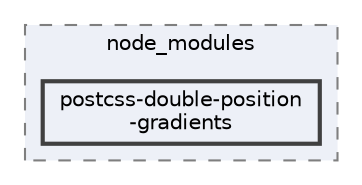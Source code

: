 digraph "pkiclassroomrescheduler/src/main/frontend/node_modules/postcss-double-position-gradients"
{
 // LATEX_PDF_SIZE
  bgcolor="transparent";
  edge [fontname=Helvetica,fontsize=10,labelfontname=Helvetica,labelfontsize=10];
  node [fontname=Helvetica,fontsize=10,shape=box,height=0.2,width=0.4];
  compound=true
  subgraph clusterdir_72953eda66ccb3a2722c28e1c3e6c23b {
    graph [ bgcolor="#edf0f7", pencolor="grey50", label="node_modules", fontname=Helvetica,fontsize=10 style="filled,dashed", URL="dir_72953eda66ccb3a2722c28e1c3e6c23b.html",tooltip=""]
  dir_5366e9144a1c7e2b99166b0789e312e7 [label="postcss-double-position\l-gradients", fillcolor="#edf0f7", color="grey25", style="filled,bold", URL="dir_5366e9144a1c7e2b99166b0789e312e7.html",tooltip=""];
  }
}
